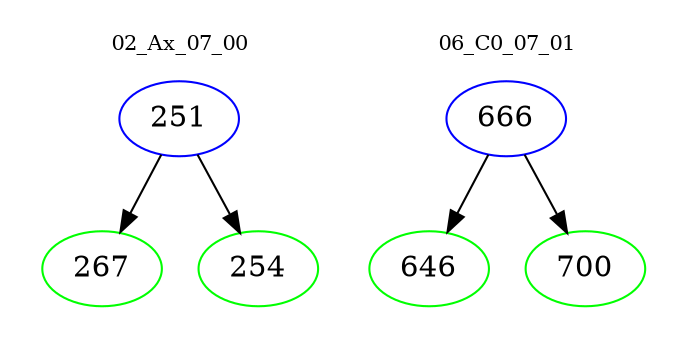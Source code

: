 digraph{
subgraph cluster_0 {
color = white
label = "02_Ax_07_00";
fontsize=10;
T0_251 [label="251", color="blue"]
T0_251 -> T0_267 [color="black"]
T0_267 [label="267", color="green"]
T0_251 -> T0_254 [color="black"]
T0_254 [label="254", color="green"]
}
subgraph cluster_1 {
color = white
label = "06_C0_07_01";
fontsize=10;
T1_666 [label="666", color="blue"]
T1_666 -> T1_646 [color="black"]
T1_646 [label="646", color="green"]
T1_666 -> T1_700 [color="black"]
T1_700 [label="700", color="green"]
}
}
